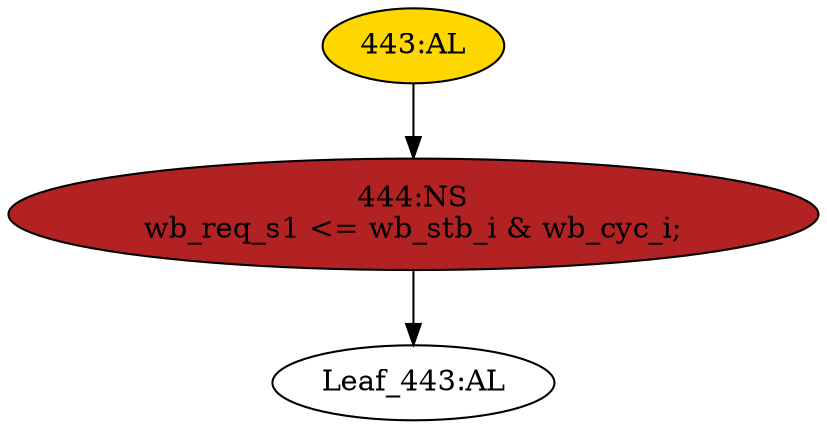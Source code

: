 strict digraph "" {
	node [label="\N"];
	"444:NS"	 [ast="<pyverilog.vparser.ast.NonblockingSubstitution object at 0x7f7bca94aa90>",
		fillcolor=firebrick,
		label="444:NS
wb_req_s1 <= wb_stb_i & wb_cyc_i;",
		statements="[<pyverilog.vparser.ast.NonblockingSubstitution object at 0x7f7bca94aa90>]",
		style=filled,
		typ=NonblockingSubstitution];
	"Leaf_443:AL"	 [def_var="['wb_req_s1']",
		label="Leaf_443:AL"];
	"444:NS" -> "Leaf_443:AL"	 [cond="[]",
		lineno=None];
	"443:AL"	 [ast="<pyverilog.vparser.ast.Always object at 0x7f7bca951710>",
		clk_sens=False,
		fillcolor=gold,
		label="443:AL",
		sens="['phy_clk']",
		statements="[]",
		style=filled,
		typ=Always,
		use_var="['wb_stb_i', 'wb_cyc_i']"];
	"443:AL" -> "444:NS"	 [cond="[]",
		lineno=None];
}
